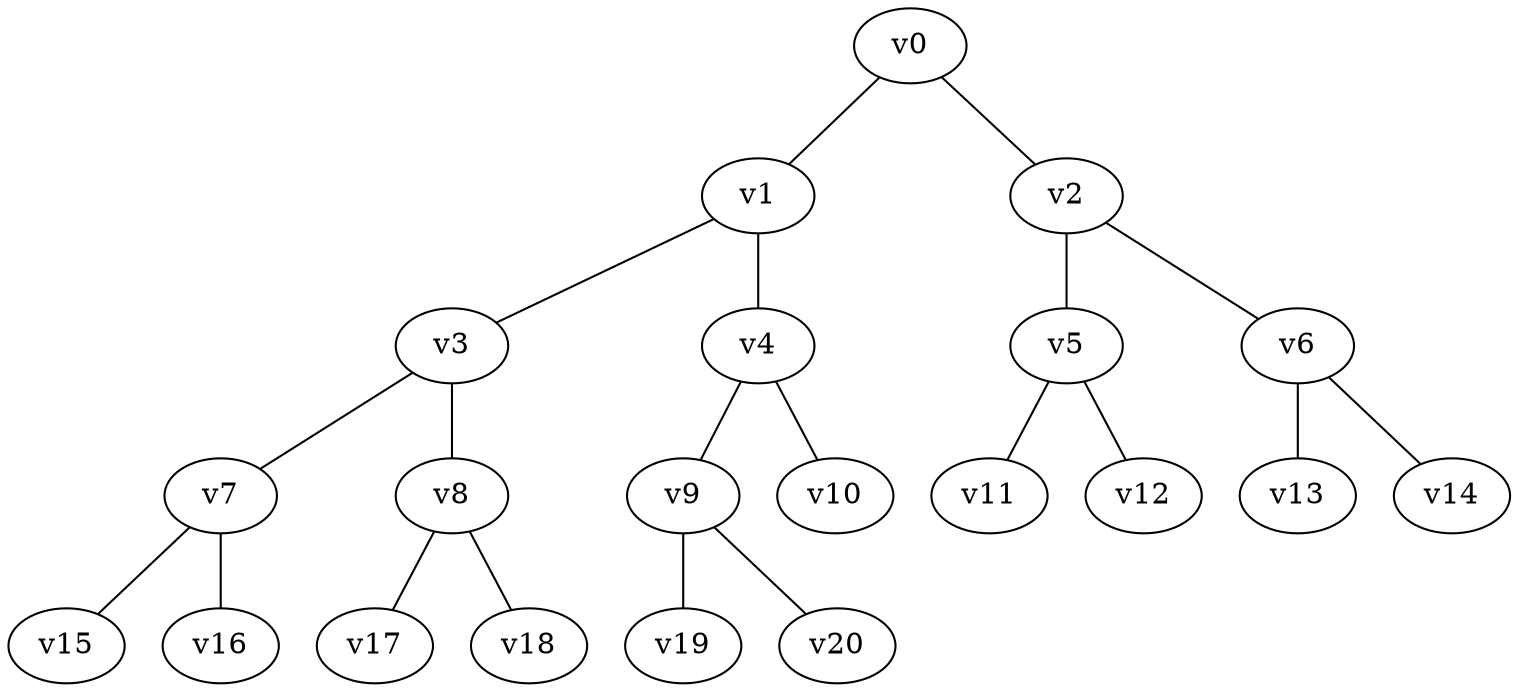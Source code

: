 graph G {
v0 -- v1
v0 -- v2
v1 -- v3
v1 -- v4
v2 -- v5
v2 -- v6
v3 -- v7
v3 -- v8
v4 -- v9
v4 -- v10
v5 -- v11
v5 -- v12
v6 -- v13
v6 -- v14
v7 -- v15
v7 -- v16
v8 -- v17
v8 -- v18
v9 -- v19
v9 -- v20
}
